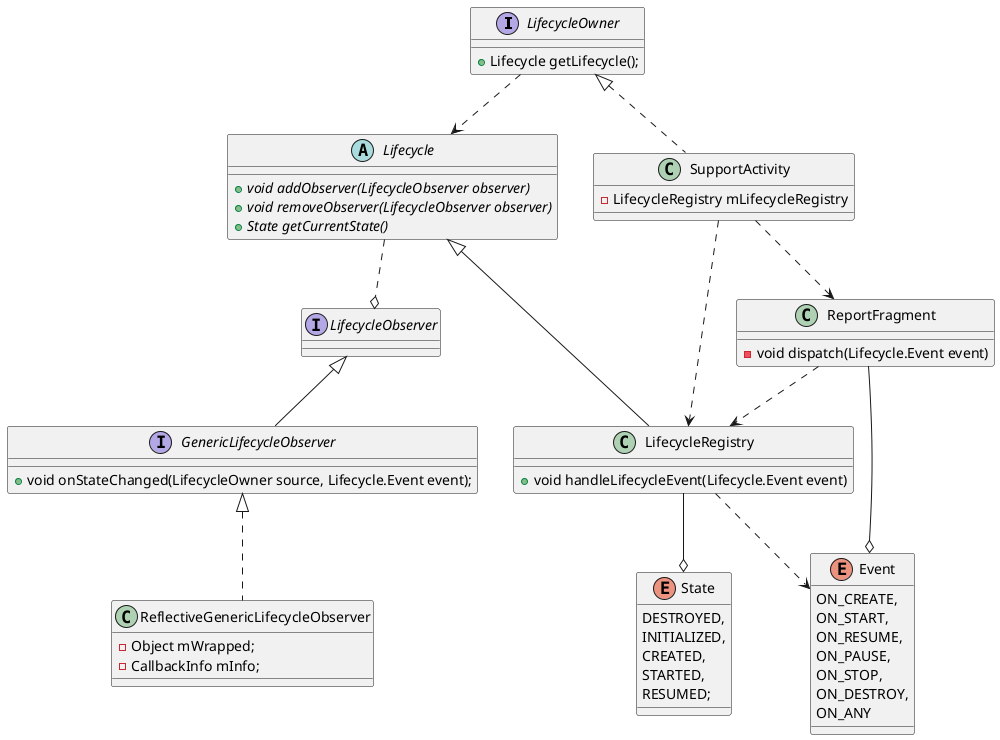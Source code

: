 @startuml

interface LifecycleOwner{
+ Lifecycle getLifecycle();
}

abstract class Lifecycle {
+ {abstract} void addObserver(LifecycleObserver observer)
+ {abstract} void removeObserver(LifecycleObserver observer)
+ {abstract} State getCurrentState()
}

class LifecycleRegistry extends Lifecycle{
+ void handleLifecycleEvent(Lifecycle.Event event)
}

enum Event {
    ON_CREATE,
    ON_START,
    ON_RESUME,
    ON_PAUSE,
    ON_STOP,
    ON_DESTROY,
    ON_ANY
}

enum State {
    DESTROYED,
    INITIALIZED,
    CREATED,
    STARTED,
    RESUMED;
}

interface LifecycleObserver

interface GenericLifecycleObserver extends LifecycleObserver {
+ void onStateChanged(LifecycleOwner source, Lifecycle.Event event);
}

class ReflectiveGenericLifecycleObserver implements GenericLifecycleObserver {
- Object mWrapped;
- CallbackInfo mInfo;
}

'LifecycleOwner 依赖 Lifecycle
LifecycleOwner ..> Lifecycle

class SupportActivity implements LifecycleOwner{
- LifecycleRegistry mLifecycleRegistry
}

Lifecycle ..o LifecycleObserver

class ReportFragment{
- void dispatch(Lifecycle.Event event)
}

SupportActivity ..> ReportFragment
SupportActivity ..> LifecycleRegistry
ReportFragment ..> LifecycleRegistry
ReportFragment --o Event
LifecycleRegistry ..> Event
LifecycleRegistry --o State

@enduml